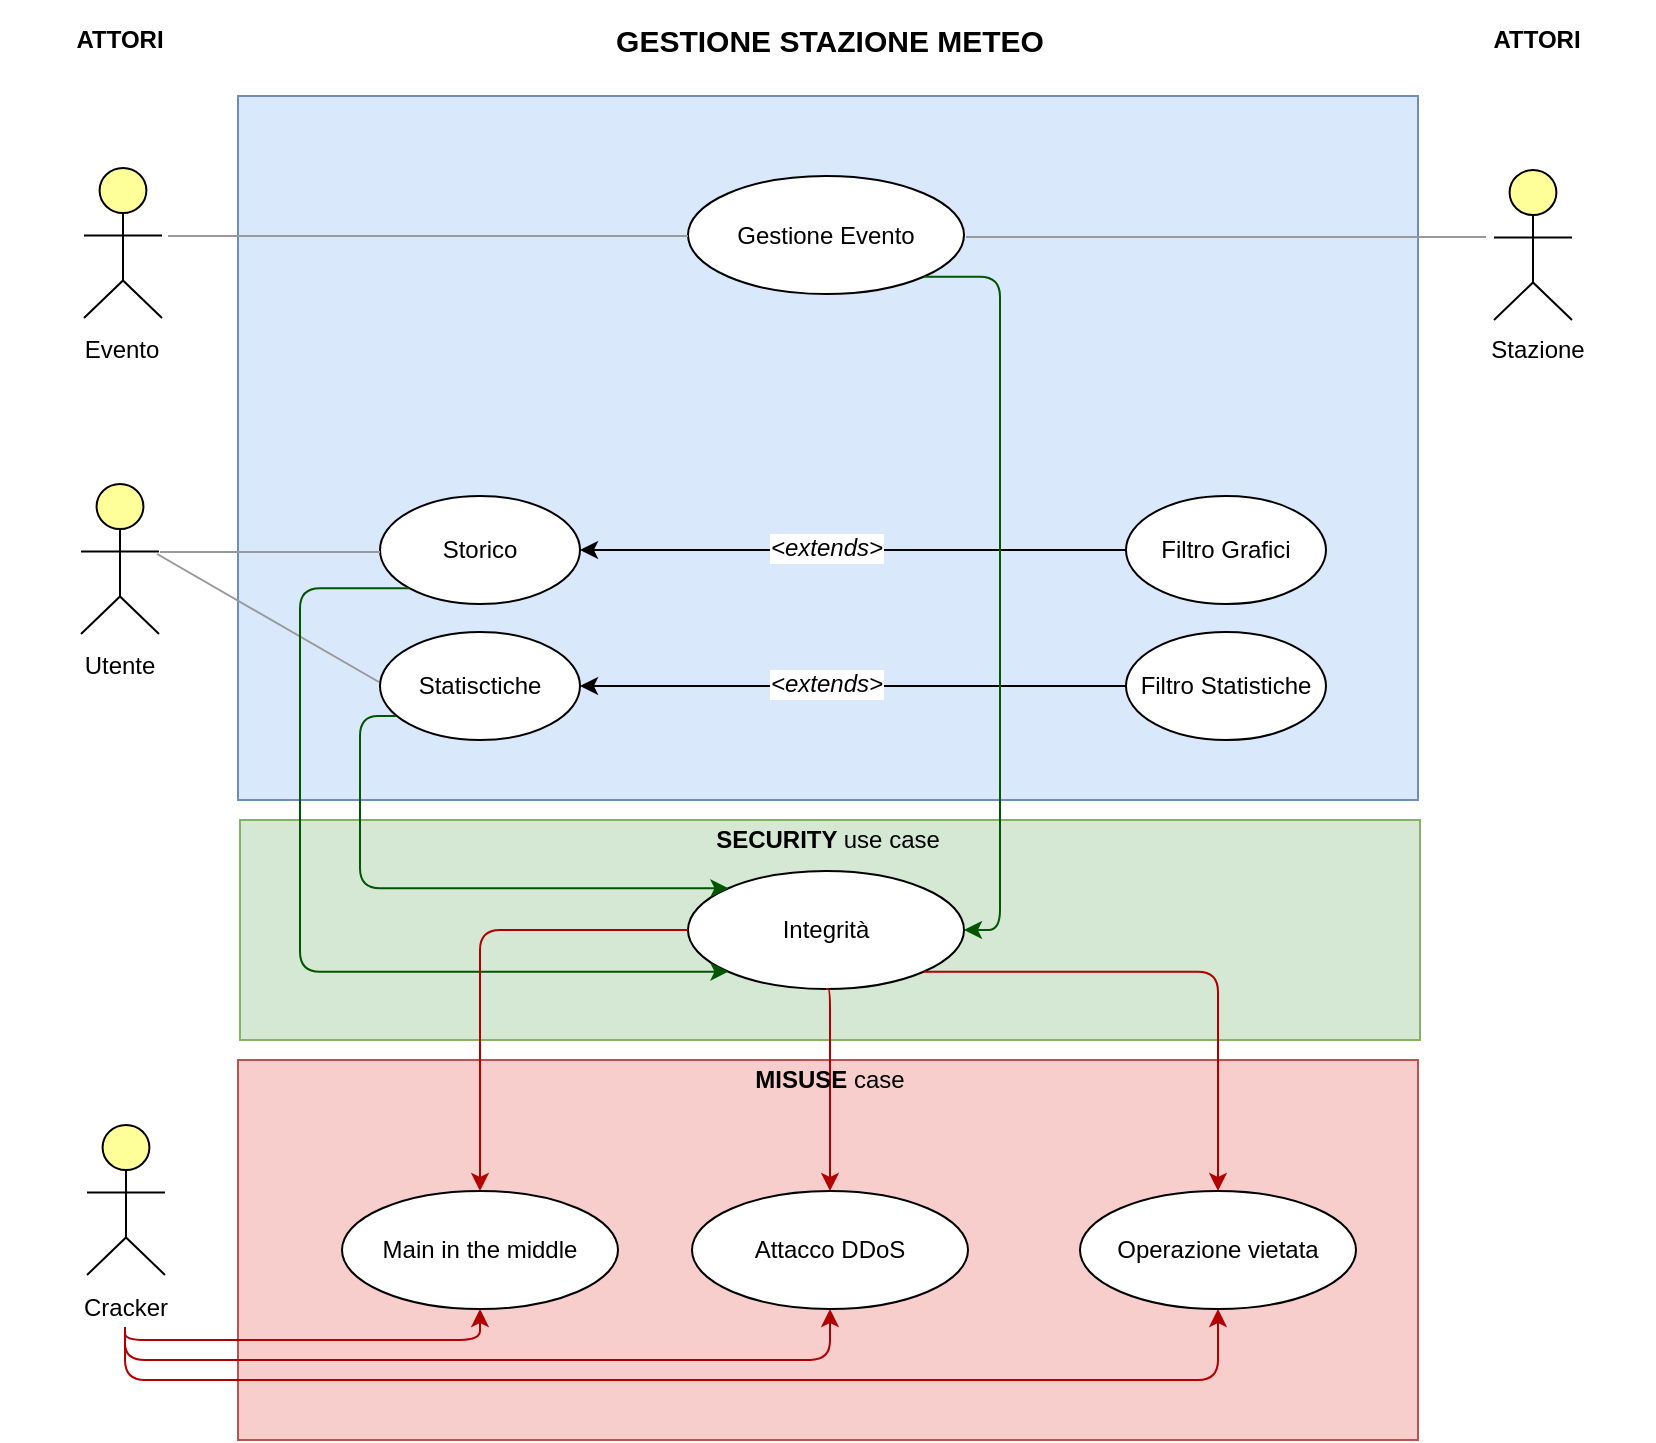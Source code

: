 <mxfile version="10.6.7" type="github"><diagram id="JwSJGuH7W3JCnfXDv__w" name="Page-1"><mxGraphModel dx="836" dy="595" grid="1" gridSize="10" guides="1" tooltips="1" connect="1" arrows="1" fold="1" page="1" pageScale="1" pageWidth="827" pageHeight="1169" math="0" shadow="0"><root><mxCell id="0"/><mxCell id="1" parent="0"/><mxCell id="qkVLOqj3EJPRUpzCdeLg-2" value="" style="rounded=0;whiteSpace=wrap;html=1;fillColor=#dae8fc;strokeColor=#6c8ebf;gradientColor=none;" vertex="1" parent="1"><mxGeometry x="119" y="48" width="590" height="352" as="geometry"/></mxCell><mxCell id="qkVLOqj3EJPRUpzCdeLg-4" value="ATTORI" style="text;html=1;strokeColor=none;fillColor=none;align=center;verticalAlign=middle;whiteSpace=wrap;rounded=0;fontStyle=1" vertex="1" parent="1"><mxGeometry width="120" height="39" as="geometry"/></mxCell><mxCell id="qkVLOqj3EJPRUpzCdeLg-7" value="" style="html=1;outlineConnect=0;whiteSpace=wrap;fillColor=#ffff99;strokeColor=#000000;verticalLabelPosition=bottom;verticalAlign=top;align=center;shape=mxgraph.archimate3.actor;" vertex="1" parent="1"><mxGeometry x="42" y="84" width="39" height="75" as="geometry"/></mxCell><mxCell id="qkVLOqj3EJPRUpzCdeLg-8" value="Evento&lt;br&gt;" style="text;html=1;strokeColor=none;fillColor=none;align=center;verticalAlign=middle;whiteSpace=wrap;rounded=0;" vertex="1" parent="1"><mxGeometry x="41" y="165" width="40" height="20" as="geometry"/></mxCell><mxCell id="qkVLOqj3EJPRUpzCdeLg-10" value="" style="html=1;outlineConnect=0;whiteSpace=wrap;fillColor=#ffff99;strokeColor=#000000;verticalLabelPosition=bottom;verticalAlign=top;align=center;shape=mxgraph.archimate3.actor;" vertex="1" parent="1"><mxGeometry x="747" y="85" width="39" height="75" as="geometry"/></mxCell><mxCell id="qkVLOqj3EJPRUpzCdeLg-11" value="Stazione" style="text;html=1;strokeColor=none;fillColor=none;align=center;verticalAlign=middle;whiteSpace=wrap;rounded=0;" vertex="1" parent="1"><mxGeometry x="749" y="165" width="40" height="20" as="geometry"/></mxCell><mxCell id="qkVLOqj3EJPRUpzCdeLg-12" value="ATTORI" style="text;html=1;strokeColor=none;fillColor=none;align=center;verticalAlign=middle;whiteSpace=wrap;rounded=0;fontStyle=1" vertex="1" parent="1"><mxGeometry x="710" width="117" height="40" as="geometry"/></mxCell><mxCell id="qkVLOqj3EJPRUpzCdeLg-13" value="Gestione Evento" style="ellipse;whiteSpace=wrap;html=1;gradientColor=none;" vertex="1" parent="1"><mxGeometry x="344" y="88" width="138" height="59" as="geometry"/></mxCell><mxCell id="qkVLOqj3EJPRUpzCdeLg-25" value="" style="verticalLabelPosition=bottom;shadow=0;dashed=0;align=center;html=1;verticalAlign=top;strokeWidth=1;shape=mxgraph.mockup.markup.line;strokeColor=#999999;gradientColor=none;" vertex="1" parent="1"><mxGeometry x="84" y="108" width="260" height="20" as="geometry"/></mxCell><mxCell id="qkVLOqj3EJPRUpzCdeLg-26" value="" style="verticalLabelPosition=bottom;shadow=0;dashed=0;align=center;html=1;verticalAlign=top;strokeWidth=1;shape=mxgraph.mockup.markup.line;strokeColor=#999999;gradientColor=none;" vertex="1" parent="1"><mxGeometry x="483" y="108.5" width="260" height="20" as="geometry"/></mxCell><mxCell id="qkVLOqj3EJPRUpzCdeLg-27" value="&lt;b&gt;&lt;font style=&quot;font-size: 15px&quot;&gt;GESTIONE STAZIONE METEO&lt;/font&gt;&lt;/b&gt;" style="text;html=1;strokeColor=none;fillColor=none;align=center;verticalAlign=middle;whiteSpace=wrap;rounded=0;" vertex="1" parent="1"><mxGeometry x="120" width="590" height="39" as="geometry"/></mxCell><mxCell id="qkVLOqj3EJPRUpzCdeLg-29" value="" style="html=1;outlineConnect=0;whiteSpace=wrap;fillColor=#ffff99;strokeColor=#000000;verticalLabelPosition=bottom;verticalAlign=top;align=center;shape=mxgraph.archimate3.actor;" vertex="1" parent="1"><mxGeometry x="40.5" y="242" width="39" height="75" as="geometry"/></mxCell><mxCell id="qkVLOqj3EJPRUpzCdeLg-30" value="Utente&lt;br&gt;" style="text;html=1;strokeColor=none;fillColor=none;align=center;verticalAlign=middle;whiteSpace=wrap;rounded=0;" vertex="1" parent="1"><mxGeometry x="39.5" y="323" width="40" height="20" as="geometry"/></mxCell><mxCell id="qkVLOqj3EJPRUpzCdeLg-40" value="" style="edgeStyle=orthogonalEdgeStyle;rounded=0;orthogonalLoop=1;jettySize=auto;html=1;" edge="1" parent="1" source="qkVLOqj3EJPRUpzCdeLg-32" target="qkVLOqj3EJPRUpzCdeLg-39"><mxGeometry relative="1" as="geometry"/></mxCell><mxCell id="qkVLOqj3EJPRUpzCdeLg-42" value="&lt;i&gt;&amp;lt;extends&amp;gt;&lt;/i&gt;" style="text;html=1;resizable=0;points=[];align=center;verticalAlign=middle;labelBackgroundColor=#ffffff;" vertex="1" connectable="0" parent="qkVLOqj3EJPRUpzCdeLg-40"><mxGeometry x="0.15" y="2" relative="1" as="geometry"><mxPoint x="7" y="-3" as="offset"/></mxGeometry></mxCell><mxCell id="qkVLOqj3EJPRUpzCdeLg-32" value="Filtro Grafici" style="ellipse;whiteSpace=wrap;html=1;gradientColor=none;" vertex="1" parent="1"><mxGeometry x="563" y="248" width="100" height="54" as="geometry"/></mxCell><mxCell id="qkVLOqj3EJPRUpzCdeLg-39" value="Storico" style="ellipse;whiteSpace=wrap;html=1;gradientColor=none;" vertex="1" parent="1"><mxGeometry x="190" y="248" width="100" height="54" as="geometry"/></mxCell><mxCell id="qkVLOqj3EJPRUpzCdeLg-41" value="" style="verticalLabelPosition=bottom;shadow=0;dashed=0;align=center;html=1;verticalAlign=top;strokeWidth=1;shape=mxgraph.mockup.markup.line;strokeColor=#999999;gradientColor=none;" vertex="1" parent="1"><mxGeometry x="80" y="266" width="110" height="20" as="geometry"/></mxCell><mxCell id="qkVLOqj3EJPRUpzCdeLg-43" value="Statisctiche" style="ellipse;whiteSpace=wrap;html=1;gradientColor=none;" vertex="1" parent="1"><mxGeometry x="190" y="316" width="100" height="54" as="geometry"/></mxCell><mxCell id="qkVLOqj3EJPRUpzCdeLg-49" value="" style="verticalLabelPosition=bottom;shadow=0;dashed=0;align=center;html=1;verticalAlign=top;strokeWidth=1;shape=mxgraph.mockup.markup.line;strokeColor=#999999;gradientColor=none;rotation=30;" vertex="1" parent="1"><mxGeometry x="70" y="299" width="128" height="20" as="geometry"/></mxCell><mxCell id="qkVLOqj3EJPRUpzCdeLg-50" value="Filtro Statistiche" style="ellipse;whiteSpace=wrap;html=1;gradientColor=none;" vertex="1" parent="1"><mxGeometry x="563" y="316" width="100" height="54" as="geometry"/></mxCell><mxCell id="qkVLOqj3EJPRUpzCdeLg-51" value="" style="edgeStyle=orthogonalEdgeStyle;rounded=0;orthogonalLoop=1;jettySize=auto;html=1;" edge="1" parent="1"><mxGeometry relative="1" as="geometry"><mxPoint x="563" y="343" as="sourcePoint"/><mxPoint x="290" y="343" as="targetPoint"/></mxGeometry></mxCell><mxCell id="qkVLOqj3EJPRUpzCdeLg-52" value="&lt;i&gt;&amp;lt;extends&amp;gt;&lt;/i&gt;" style="text;html=1;resizable=0;points=[];align=center;verticalAlign=middle;labelBackgroundColor=#ffffff;" vertex="1" connectable="0" parent="qkVLOqj3EJPRUpzCdeLg-51"><mxGeometry x="0.15" y="2" relative="1" as="geometry"><mxPoint x="7" y="-3" as="offset"/></mxGeometry></mxCell><mxCell id="qkVLOqj3EJPRUpzCdeLg-53" value="" style="rounded=0;whiteSpace=wrap;html=1;fillColor=#d5e8d4;strokeColor=#82b366;" vertex="1" parent="1"><mxGeometry x="120" y="410" width="590" height="110" as="geometry"/></mxCell><mxCell id="qkVLOqj3EJPRUpzCdeLg-58" value="" style="edgeStyle=segmentEdgeStyle;endArrow=classic;html=1;exitX=1;exitY=1;exitDx=0;exitDy=0;entryX=1;entryY=0.5;entryDx=0;entryDy=0;fillColor=#008a00;strokeColor=#005700;" edge="1" parent="1" source="qkVLOqj3EJPRUpzCdeLg-13" target="qkVLOqj3EJPRUpzCdeLg-54"><mxGeometry width="50" height="50" relative="1" as="geometry"><mxPoint x="450" y="215" as="sourcePoint"/><mxPoint x="500" y="165" as="targetPoint"/><Array as="points"><mxPoint x="500" y="138"/><mxPoint x="500" y="465"/></Array></mxGeometry></mxCell><mxCell id="qkVLOqj3EJPRUpzCdeLg-54" value="Integrità" style="ellipse;whiteSpace=wrap;html=1;gradientColor=none;" vertex="1" parent="1"><mxGeometry x="344" y="435.5" width="138" height="59" as="geometry"/></mxCell><mxCell id="qkVLOqj3EJPRUpzCdeLg-59" value="" style="edgeStyle=segmentEdgeStyle;endArrow=classic;html=1;exitX=0;exitY=1;exitDx=0;exitDy=0;entryX=0;entryY=1;entryDx=0;entryDy=0;fillColor=#008a00;strokeColor=#005700;" edge="1" parent="1" source="qkVLOqj3EJPRUpzCdeLg-39" target="qkVLOqj3EJPRUpzCdeLg-54"><mxGeometry width="50" height="50" relative="1" as="geometry"><mxPoint x="50" y="490" as="sourcePoint"/><mxPoint x="205" y="294" as="targetPoint"/><Array as="points"><mxPoint x="150" y="294"/><mxPoint x="150" y="486"/></Array></mxGeometry></mxCell><mxCell id="qkVLOqj3EJPRUpzCdeLg-60" value="" style="edgeStyle=segmentEdgeStyle;endArrow=classic;html=1;entryX=0;entryY=0;entryDx=0;entryDy=0;exitX=0.08;exitY=0.778;exitDx=0;exitDy=0;exitPerimeter=0;fillColor=#008a00;strokeColor=#005700;" edge="1" parent="1" source="qkVLOqj3EJPRUpzCdeLg-43" target="qkVLOqj3EJPRUpzCdeLg-54"><mxGeometry width="50" height="50" relative="1" as="geometry"><mxPoint x="170" y="470" as="sourcePoint"/><mxPoint x="220" y="420" as="targetPoint"/><Array as="points"><mxPoint x="180" y="358"/><mxPoint x="180" y="444"/></Array></mxGeometry></mxCell><mxCell id="qkVLOqj3EJPRUpzCdeLg-61" value="" style="rounded=0;whiteSpace=wrap;html=1;fillColor=#f8cecc;strokeColor=#b85450;" vertex="1" parent="1"><mxGeometry x="119" y="530" width="590" height="190" as="geometry"/></mxCell><mxCell id="qkVLOqj3EJPRUpzCdeLg-62" value="&lt;b&gt;SECURITY &lt;/b&gt;use&lt;b&gt; &lt;/b&gt;case" style="text;html=1;strokeColor=none;fillColor=none;align=center;verticalAlign=middle;whiteSpace=wrap;rounded=0;" vertex="1" parent="1"><mxGeometry x="354" y="410" width="120" height="20" as="geometry"/></mxCell><mxCell id="qkVLOqj3EJPRUpzCdeLg-64" value="Main in the middle" style="ellipse;whiteSpace=wrap;html=1;gradientColor=none;" vertex="1" parent="1"><mxGeometry x="171" y="595.5" width="138" height="59" as="geometry"/></mxCell><mxCell id="qkVLOqj3EJPRUpzCdeLg-65" value="Attacco DDoS" style="ellipse;whiteSpace=wrap;html=1;gradientColor=none;" vertex="1" parent="1"><mxGeometry x="346" y="595.5" width="138" height="59" as="geometry"/></mxCell><mxCell id="qkVLOqj3EJPRUpzCdeLg-66" value="Operazione vietata" style="ellipse;whiteSpace=wrap;html=1;gradientColor=none;" vertex="1" parent="1"><mxGeometry x="540" y="595.5" width="138" height="59" as="geometry"/></mxCell><mxCell id="qkVLOqj3EJPRUpzCdeLg-67" value="" style="edgeStyle=segmentEdgeStyle;endArrow=classic;html=1;exitX=0;exitY=0.5;exitDx=0;exitDy=0;entryX=0.5;entryY=0;entryDx=0;entryDy=0;fillColor=#e51400;strokeColor=#B20000;" edge="1" parent="1" source="qkVLOqj3EJPRUpzCdeLg-54" target="qkVLOqj3EJPRUpzCdeLg-64"><mxGeometry width="50" height="50" relative="1" as="geometry"><mxPoint x="200" y="600" as="sourcePoint"/><mxPoint x="250" y="550" as="targetPoint"/></mxGeometry></mxCell><mxCell id="qkVLOqj3EJPRUpzCdeLg-68" value="" style="edgeStyle=segmentEdgeStyle;endArrow=classic;html=1;exitX=0.5;exitY=1;exitDx=0;exitDy=0;entryX=0.5;entryY=0;entryDx=0;entryDy=0;fillColor=#e51400;strokeColor=#B20000;" edge="1" parent="1" source="qkVLOqj3EJPRUpzCdeLg-54" target="qkVLOqj3EJPRUpzCdeLg-65"><mxGeometry width="50" height="50" relative="1" as="geometry"><mxPoint x="470" y="610" as="sourcePoint"/><mxPoint x="520" y="560" as="targetPoint"/><Array as="points"><mxPoint x="415" y="495"/></Array></mxGeometry></mxCell><mxCell id="qkVLOqj3EJPRUpzCdeLg-63" value="&lt;b&gt;MISUSE &lt;/b&gt;case&lt;br&gt;" style="text;html=1;strokeColor=none;fillColor=none;align=center;verticalAlign=middle;whiteSpace=wrap;rounded=0;" vertex="1" parent="1"><mxGeometry x="355" y="530" width="120" height="20" as="geometry"/></mxCell><mxCell id="qkVLOqj3EJPRUpzCdeLg-69" value="" style="edgeStyle=segmentEdgeStyle;endArrow=classic;html=1;exitX=1;exitY=1;exitDx=0;exitDy=0;entryX=0.5;entryY=0;entryDx=0;entryDy=0;fillColor=#e51400;strokeColor=#B20000;" edge="1" parent="1" source="qkVLOqj3EJPRUpzCdeLg-54" target="qkVLOqj3EJPRUpzCdeLg-66"><mxGeometry width="50" height="50" relative="1" as="geometry"><mxPoint x="580" y="590" as="sourcePoint"/><mxPoint x="630" y="540" as="targetPoint"/></mxGeometry></mxCell><mxCell id="qkVLOqj3EJPRUpzCdeLg-70" value="" style="html=1;outlineConnect=0;whiteSpace=wrap;fillColor=#ffff99;strokeColor=#000000;verticalLabelPosition=bottom;verticalAlign=top;align=center;shape=mxgraph.archimate3.actor;" vertex="1" parent="1"><mxGeometry x="43.5" y="562.5" width="39" height="75" as="geometry"/></mxCell><mxCell id="qkVLOqj3EJPRUpzCdeLg-71" value="Cracker&lt;br&gt;" style="text;html=1;strokeColor=none;fillColor=none;align=center;verticalAlign=middle;whiteSpace=wrap;rounded=0;" vertex="1" parent="1"><mxGeometry x="42.5" y="643.5" width="40" height="20" as="geometry"/></mxCell><mxCell id="qkVLOqj3EJPRUpzCdeLg-74" value="" style="edgeStyle=segmentEdgeStyle;endArrow=classic;html=1;entryX=0.5;entryY=1;entryDx=0;entryDy=0;exitX=0.5;exitY=1;exitDx=0;exitDy=0;fillColor=#e51400;strokeColor=#B20000;" edge="1" parent="1" source="qkVLOqj3EJPRUpzCdeLg-71" target="qkVLOqj3EJPRUpzCdeLg-64"><mxGeometry width="50" height="50" relative="1" as="geometry"><mxPoint x="50" y="730" as="sourcePoint"/><mxPoint x="100" y="680" as="targetPoint"/><Array as="points"><mxPoint x="63" y="670"/><mxPoint x="240" y="670"/></Array></mxGeometry></mxCell><mxCell id="qkVLOqj3EJPRUpzCdeLg-76" value="" style="edgeStyle=segmentEdgeStyle;endArrow=classic;html=1;entryX=0.5;entryY=1;entryDx=0;entryDy=0;exitX=0.5;exitY=1;exitDx=0;exitDy=0;fillColor=#e51400;strokeColor=#B20000;" edge="1" parent="1" source="qkVLOqj3EJPRUpzCdeLg-71" target="qkVLOqj3EJPRUpzCdeLg-65"><mxGeometry width="50" height="50" relative="1" as="geometry"><mxPoint x="40" y="760" as="sourcePoint"/><mxPoint x="90" y="710" as="targetPoint"/><Array as="points"><mxPoint x="63" y="680"/><mxPoint x="415" y="680"/></Array></mxGeometry></mxCell><mxCell id="qkVLOqj3EJPRUpzCdeLg-77" value="" style="edgeStyle=segmentEdgeStyle;endArrow=classic;html=1;entryX=0.5;entryY=1;entryDx=0;entryDy=0;exitX=0.5;exitY=1;exitDx=0;exitDy=0;fillColor=#e51400;strokeColor=#B20000;" edge="1" parent="1" source="qkVLOqj3EJPRUpzCdeLg-71" target="qkVLOqj3EJPRUpzCdeLg-66"><mxGeometry width="50" height="50" relative="1" as="geometry"><mxPoint x="50" y="750" as="sourcePoint"/><mxPoint x="100" y="700" as="targetPoint"/><Array as="points"><mxPoint x="63" y="690"/><mxPoint x="609" y="690"/></Array></mxGeometry></mxCell></root></mxGraphModel></diagram></mxfile>